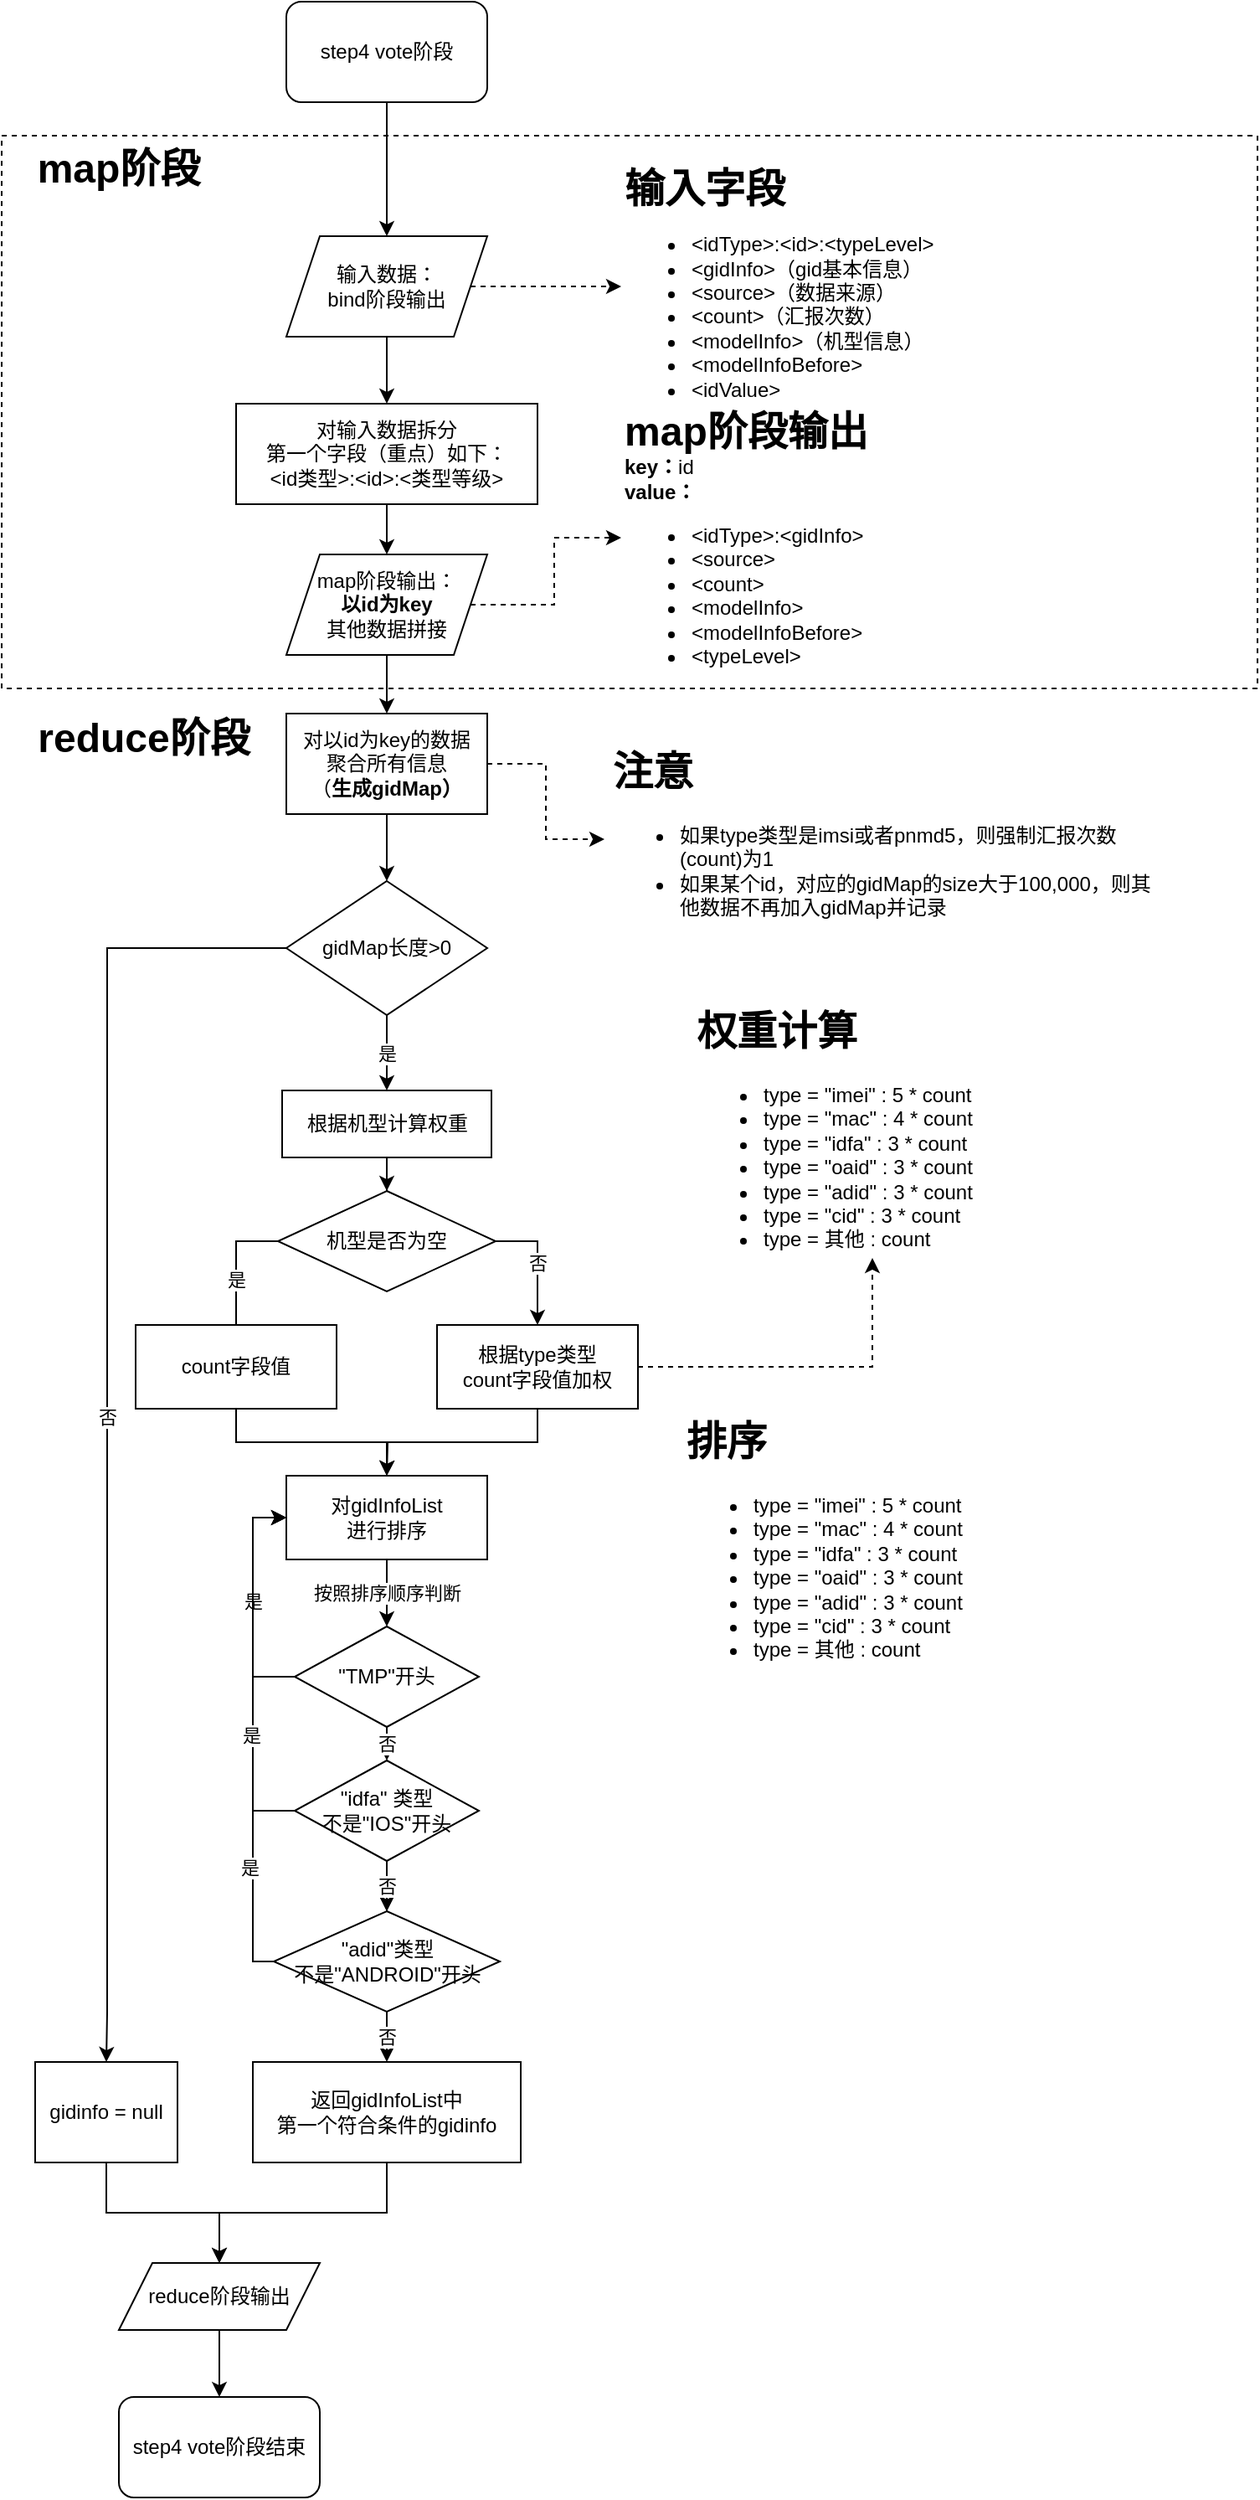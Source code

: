 <mxfile version="13.6.5" type="github">
  <diagram id="2dCJU3s-ya0W76Wx-eeu" name="Page-1">
    <mxGraphModel dx="894" dy="1711" grid="1" gridSize="10" guides="1" tooltips="1" connect="1" arrows="1" fold="1" page="1" pageScale="1" pageWidth="827" pageHeight="1169" math="0" shadow="0">
      <root>
        <mxCell id="0" />
        <mxCell id="1" parent="0" />
        <mxCell id="7Vk1GqJ0Fqkz_hd2wlw9-59" value="" style="rounded=0;whiteSpace=wrap;html=1;dashed=1;fillColor=none;" vertex="1" parent="1">
          <mxGeometry x="10" y="70" width="750" height="330" as="geometry" />
        </mxCell>
        <mxCell id="7Vk1GqJ0Fqkz_hd2wlw9-17" style="edgeStyle=orthogonalEdgeStyle;rounded=0;orthogonalLoop=1;jettySize=auto;html=1;exitX=0.5;exitY=1;exitDx=0;exitDy=0;entryX=0.5;entryY=0;entryDx=0;entryDy=0;" edge="1" parent="1" source="7Vk1GqJ0Fqkz_hd2wlw9-1" target="7Vk1GqJ0Fqkz_hd2wlw9-2">
          <mxGeometry relative="1" as="geometry" />
        </mxCell>
        <mxCell id="7Vk1GqJ0Fqkz_hd2wlw9-1" value="step4 vote阶段" style="rounded=1;whiteSpace=wrap;html=1;" vertex="1" parent="1">
          <mxGeometry x="180" y="-10" width="120" height="60" as="geometry" />
        </mxCell>
        <mxCell id="7Vk1GqJ0Fqkz_hd2wlw9-16" style="edgeStyle=orthogonalEdgeStyle;rounded=0;orthogonalLoop=1;jettySize=auto;html=1;exitX=0.5;exitY=1;exitDx=0;exitDy=0;entryX=0.5;entryY=0;entryDx=0;entryDy=0;" edge="1" parent="1" source="7Vk1GqJ0Fqkz_hd2wlw9-2" target="7Vk1GqJ0Fqkz_hd2wlw9-3">
          <mxGeometry relative="1" as="geometry" />
        </mxCell>
        <mxCell id="7Vk1GqJ0Fqkz_hd2wlw9-60" style="edgeStyle=orthogonalEdgeStyle;rounded=0;orthogonalLoop=1;jettySize=auto;html=1;dashed=1;" edge="1" parent="1" source="7Vk1GqJ0Fqkz_hd2wlw9-2" target="7Vk1GqJ0Fqkz_hd2wlw9-50">
          <mxGeometry relative="1" as="geometry" />
        </mxCell>
        <mxCell id="7Vk1GqJ0Fqkz_hd2wlw9-2" value="输入数据：&lt;br&gt;bind阶段输出" style="shape=parallelogram;perimeter=parallelogramPerimeter;whiteSpace=wrap;html=1;fixedSize=1;" vertex="1" parent="1">
          <mxGeometry x="180" y="130" width="120" height="60" as="geometry" />
        </mxCell>
        <mxCell id="7Vk1GqJ0Fqkz_hd2wlw9-15" style="edgeStyle=orthogonalEdgeStyle;rounded=0;orthogonalLoop=1;jettySize=auto;html=1;exitX=0.5;exitY=1;exitDx=0;exitDy=0;" edge="1" parent="1" source="7Vk1GqJ0Fqkz_hd2wlw9-3" target="7Vk1GqJ0Fqkz_hd2wlw9-4">
          <mxGeometry relative="1" as="geometry" />
        </mxCell>
        <mxCell id="7Vk1GqJ0Fqkz_hd2wlw9-3" value="对输入数据拆分&lt;br&gt;第一个字段（重点）如下：&lt;br&gt;&amp;lt;id类型&amp;gt;:&amp;lt;id&amp;gt;:&amp;lt;类型等级&amp;gt;" style="rounded=0;whiteSpace=wrap;html=1;" vertex="1" parent="1">
          <mxGeometry x="150" y="230" width="180" height="60" as="geometry" />
        </mxCell>
        <mxCell id="7Vk1GqJ0Fqkz_hd2wlw9-14" style="edgeStyle=orthogonalEdgeStyle;rounded=0;orthogonalLoop=1;jettySize=auto;html=1;exitX=0.5;exitY=1;exitDx=0;exitDy=0;" edge="1" parent="1" source="7Vk1GqJ0Fqkz_hd2wlw9-4" target="7Vk1GqJ0Fqkz_hd2wlw9-6">
          <mxGeometry relative="1" as="geometry" />
        </mxCell>
        <mxCell id="7Vk1GqJ0Fqkz_hd2wlw9-55" style="edgeStyle=orthogonalEdgeStyle;rounded=0;orthogonalLoop=1;jettySize=auto;html=1;exitX=1;exitY=0.5;exitDx=0;exitDy=0;dashed=1;" edge="1" parent="1" source="7Vk1GqJ0Fqkz_hd2wlw9-4" target="7Vk1GqJ0Fqkz_hd2wlw9-53">
          <mxGeometry relative="1" as="geometry" />
        </mxCell>
        <mxCell id="7Vk1GqJ0Fqkz_hd2wlw9-4" value="map阶段输出：&lt;br&gt;&lt;b&gt;以id为key&lt;/b&gt;&lt;br&gt;其他数据拼接" style="shape=parallelogram;perimeter=parallelogramPerimeter;whiteSpace=wrap;html=1;fixedSize=1;" vertex="1" parent="1">
          <mxGeometry x="180" y="320" width="120" height="60" as="geometry" />
        </mxCell>
        <mxCell id="7Vk1GqJ0Fqkz_hd2wlw9-13" style="edgeStyle=orthogonalEdgeStyle;rounded=0;orthogonalLoop=1;jettySize=auto;html=1;exitX=0.5;exitY=1;exitDx=0;exitDy=0;entryX=0.5;entryY=0;entryDx=0;entryDy=0;" edge="1" parent="1" source="7Vk1GqJ0Fqkz_hd2wlw9-6" target="7Vk1GqJ0Fqkz_hd2wlw9-7">
          <mxGeometry relative="1" as="geometry" />
        </mxCell>
        <mxCell id="7Vk1GqJ0Fqkz_hd2wlw9-58" style="edgeStyle=orthogonalEdgeStyle;rounded=0;orthogonalLoop=1;jettySize=auto;html=1;dashed=1;" edge="1" parent="1" source="7Vk1GqJ0Fqkz_hd2wlw9-6" target="7Vk1GqJ0Fqkz_hd2wlw9-57">
          <mxGeometry relative="1" as="geometry" />
        </mxCell>
        <mxCell id="7Vk1GqJ0Fqkz_hd2wlw9-6" value="对以id为key的数据&lt;br&gt;聚合所有信息&lt;br&gt;（&lt;b&gt;生成gidMap）&lt;/b&gt;" style="rounded=0;whiteSpace=wrap;html=1;" vertex="1" parent="1">
          <mxGeometry x="180" y="415" width="120" height="60" as="geometry" />
        </mxCell>
        <mxCell id="7Vk1GqJ0Fqkz_hd2wlw9-12" value="是" style="edgeStyle=orthogonalEdgeStyle;rounded=0;orthogonalLoop=1;jettySize=auto;html=1;exitX=0.5;exitY=1;exitDx=0;exitDy=0;" edge="1" parent="1" source="7Vk1GqJ0Fqkz_hd2wlw9-7" target="7Vk1GqJ0Fqkz_hd2wlw9-11">
          <mxGeometry relative="1" as="geometry" />
        </mxCell>
        <mxCell id="7Vk1GqJ0Fqkz_hd2wlw9-43" value="否" style="edgeStyle=orthogonalEdgeStyle;rounded=0;orthogonalLoop=1;jettySize=auto;html=1;exitX=0;exitY=0.5;exitDx=0;exitDy=0;entryX=0.5;entryY=0;entryDx=0;entryDy=0;" edge="1" parent="1" source="7Vk1GqJ0Fqkz_hd2wlw9-7" target="7Vk1GqJ0Fqkz_hd2wlw9-8">
          <mxGeometry relative="1" as="geometry">
            <mxPoint x="100" y="764" as="targetPoint" />
            <Array as="points">
              <mxPoint x="73" y="555" />
              <mxPoint x="73" y="1190" />
            </Array>
          </mxGeometry>
        </mxCell>
        <mxCell id="7Vk1GqJ0Fqkz_hd2wlw9-7" value="gidMap长度&amp;gt;0" style="rhombus;whiteSpace=wrap;html=1;" vertex="1" parent="1">
          <mxGeometry x="180" y="515" width="120" height="80" as="geometry" />
        </mxCell>
        <mxCell id="7Vk1GqJ0Fqkz_hd2wlw9-42" style="edgeStyle=orthogonalEdgeStyle;rounded=0;orthogonalLoop=1;jettySize=auto;html=1;exitX=0.5;exitY=1;exitDx=0;exitDy=0;entryX=0.5;entryY=0;entryDx=0;entryDy=0;" edge="1" parent="1" source="7Vk1GqJ0Fqkz_hd2wlw9-8" target="7Vk1GqJ0Fqkz_hd2wlw9-38">
          <mxGeometry relative="1" as="geometry" />
        </mxCell>
        <mxCell id="7Vk1GqJ0Fqkz_hd2wlw9-8" value="gidinfo = null" style="rounded=0;whiteSpace=wrap;html=1;" vertex="1" parent="1">
          <mxGeometry x="30" y="1220" width="85" height="60" as="geometry" />
        </mxCell>
        <mxCell id="7Vk1GqJ0Fqkz_hd2wlw9-68" style="edgeStyle=orthogonalEdgeStyle;rounded=0;orthogonalLoop=1;jettySize=auto;html=1;exitX=0.5;exitY=1;exitDx=0;exitDy=0;" edge="1" parent="1" source="7Vk1GqJ0Fqkz_hd2wlw9-11" target="7Vk1GqJ0Fqkz_hd2wlw9-66">
          <mxGeometry relative="1" as="geometry" />
        </mxCell>
        <mxCell id="7Vk1GqJ0Fqkz_hd2wlw9-11" value="根据机型计算权重" style="rounded=0;whiteSpace=wrap;html=1;" vertex="1" parent="1">
          <mxGeometry x="177.5" y="640" width="125" height="40" as="geometry" />
        </mxCell>
        <mxCell id="7Vk1GqJ0Fqkz_hd2wlw9-22" value="按照排序顺序判断" style="edgeStyle=orthogonalEdgeStyle;rounded=0;orthogonalLoop=1;jettySize=auto;html=1;exitX=0.5;exitY=1;exitDx=0;exitDy=0;entryX=0.5;entryY=0;entryDx=0;entryDy=0;" edge="1" parent="1" source="7Vk1GqJ0Fqkz_hd2wlw9-18" target="7Vk1GqJ0Fqkz_hd2wlw9-20">
          <mxGeometry relative="1" as="geometry" />
        </mxCell>
        <mxCell id="7Vk1GqJ0Fqkz_hd2wlw9-18" value="对gidInfoList&lt;br&gt;进行排序" style="rounded=0;whiteSpace=wrap;html=1;" vertex="1" parent="1">
          <mxGeometry x="180" y="870" width="120" height="50" as="geometry" />
        </mxCell>
        <mxCell id="7Vk1GqJ0Fqkz_hd2wlw9-26" value="是" style="edgeStyle=orthogonalEdgeStyle;rounded=0;orthogonalLoop=1;jettySize=auto;html=1;exitX=0;exitY=0.5;exitDx=0;exitDy=0;entryX=0;entryY=0.5;entryDx=0;entryDy=0;" edge="1" parent="1" source="7Vk1GqJ0Fqkz_hd2wlw9-20" target="7Vk1GqJ0Fqkz_hd2wlw9-18">
          <mxGeometry relative="1" as="geometry" />
        </mxCell>
        <mxCell id="7Vk1GqJ0Fqkz_hd2wlw9-27" value="否" style="edgeStyle=orthogonalEdgeStyle;rounded=0;orthogonalLoop=1;jettySize=auto;html=1;exitX=0.5;exitY=1;exitDx=0;exitDy=0;entryX=0.5;entryY=0;entryDx=0;entryDy=0;" edge="1" parent="1" source="7Vk1GqJ0Fqkz_hd2wlw9-20" target="7Vk1GqJ0Fqkz_hd2wlw9-24">
          <mxGeometry relative="1" as="geometry" />
        </mxCell>
        <mxCell id="7Vk1GqJ0Fqkz_hd2wlw9-20" value="&quot;TMP&quot;开头" style="rhombus;whiteSpace=wrap;html=1;" vertex="1" parent="1">
          <mxGeometry x="185" y="960" width="110" height="60" as="geometry" />
        </mxCell>
        <mxCell id="7Vk1GqJ0Fqkz_hd2wlw9-32" style="edgeStyle=orthogonalEdgeStyle;rounded=0;orthogonalLoop=1;jettySize=auto;html=1;exitX=0;exitY=0.5;exitDx=0;exitDy=0;entryX=0;entryY=0.5;entryDx=0;entryDy=0;" edge="1" parent="1" source="7Vk1GqJ0Fqkz_hd2wlw9-23" target="7Vk1GqJ0Fqkz_hd2wlw9-18">
          <mxGeometry relative="1" as="geometry">
            <mxPoint x="178" y="910" as="targetPoint" />
            <Array as="points">
              <mxPoint x="160" y="1160" />
              <mxPoint x="160" y="895" />
            </Array>
          </mxGeometry>
        </mxCell>
        <mxCell id="7Vk1GqJ0Fqkz_hd2wlw9-33" value="是" style="edgeLabel;html=1;align=center;verticalAlign=middle;resizable=0;points=[];" vertex="1" connectable="0" parent="7Vk1GqJ0Fqkz_hd2wlw9-32">
          <mxGeometry x="-0.539" y="2" relative="1" as="geometry">
            <mxPoint as="offset" />
          </mxGeometry>
        </mxCell>
        <mxCell id="7Vk1GqJ0Fqkz_hd2wlw9-79" value="否" style="edgeStyle=orthogonalEdgeStyle;rounded=0;orthogonalLoop=1;jettySize=auto;html=1;exitX=0.5;exitY=1;exitDx=0;exitDy=0;entryX=0.5;entryY=0;entryDx=0;entryDy=0;" edge="1" parent="1" source="7Vk1GqJ0Fqkz_hd2wlw9-23" target="7Vk1GqJ0Fqkz_hd2wlw9-36">
          <mxGeometry relative="1" as="geometry" />
        </mxCell>
        <mxCell id="7Vk1GqJ0Fqkz_hd2wlw9-23" value="&quot;adid&quot;类型&lt;br&gt;不是&quot;ANDROID&quot;开头" style="rhombus;whiteSpace=wrap;html=1;" vertex="1" parent="1">
          <mxGeometry x="172.5" y="1130" width="135" height="60" as="geometry" />
        </mxCell>
        <mxCell id="7Vk1GqJ0Fqkz_hd2wlw9-28" style="edgeStyle=orthogonalEdgeStyle;rounded=0;orthogonalLoop=1;jettySize=auto;html=1;exitX=0;exitY=0.5;exitDx=0;exitDy=0;entryX=0;entryY=0.5;entryDx=0;entryDy=0;" edge="1" parent="1" source="7Vk1GqJ0Fqkz_hd2wlw9-24" target="7Vk1GqJ0Fqkz_hd2wlw9-18">
          <mxGeometry relative="1" as="geometry">
            <Array as="points">
              <mxPoint x="160" y="1070" />
              <mxPoint x="160" y="895" />
            </Array>
          </mxGeometry>
        </mxCell>
        <mxCell id="7Vk1GqJ0Fqkz_hd2wlw9-29" value="是" style="edgeLabel;html=1;align=center;verticalAlign=middle;resizable=0;points=[];" vertex="1" connectable="0" parent="7Vk1GqJ0Fqkz_hd2wlw9-28">
          <mxGeometry x="-0.364" y="1" relative="1" as="geometry">
            <mxPoint as="offset" />
          </mxGeometry>
        </mxCell>
        <mxCell id="7Vk1GqJ0Fqkz_hd2wlw9-30" style="edgeStyle=orthogonalEdgeStyle;rounded=0;orthogonalLoop=1;jettySize=auto;html=1;exitX=0.5;exitY=1;exitDx=0;exitDy=0;" edge="1" parent="1" source="7Vk1GqJ0Fqkz_hd2wlw9-24" target="7Vk1GqJ0Fqkz_hd2wlw9-23">
          <mxGeometry relative="1" as="geometry" />
        </mxCell>
        <mxCell id="7Vk1GqJ0Fqkz_hd2wlw9-31" value="否" style="edgeStyle=orthogonalEdgeStyle;rounded=0;orthogonalLoop=1;jettySize=auto;html=1;" edge="1" parent="1" source="7Vk1GqJ0Fqkz_hd2wlw9-24" target="7Vk1GqJ0Fqkz_hd2wlw9-23">
          <mxGeometry relative="1" as="geometry" />
        </mxCell>
        <mxCell id="7Vk1GqJ0Fqkz_hd2wlw9-24" value="&quot;idfa&quot; 类型&lt;br&gt;不是&quot;IOS&quot;开头" style="rhombus;whiteSpace=wrap;html=1;" vertex="1" parent="1">
          <mxGeometry x="185" y="1040" width="110" height="60" as="geometry" />
        </mxCell>
        <mxCell id="7Vk1GqJ0Fqkz_hd2wlw9-39" style="edgeStyle=orthogonalEdgeStyle;rounded=0;orthogonalLoop=1;jettySize=auto;html=1;exitX=0.5;exitY=1;exitDx=0;exitDy=0;" edge="1" parent="1" source="7Vk1GqJ0Fqkz_hd2wlw9-36" target="7Vk1GqJ0Fqkz_hd2wlw9-38">
          <mxGeometry relative="1" as="geometry" />
        </mxCell>
        <mxCell id="7Vk1GqJ0Fqkz_hd2wlw9-36" value="&lt;span&gt;返回gidInfoList中&lt;/span&gt;&lt;br&gt;&lt;span&gt;第一个符合条件的gidinfo&lt;/span&gt;" style="whiteSpace=wrap;html=1;" vertex="1" parent="1">
          <mxGeometry x="160" y="1220" width="160" height="60" as="geometry" />
        </mxCell>
        <mxCell id="7Vk1GqJ0Fqkz_hd2wlw9-41" style="edgeStyle=orthogonalEdgeStyle;rounded=0;orthogonalLoop=1;jettySize=auto;html=1;exitX=0.5;exitY=1;exitDx=0;exitDy=0;entryX=0.5;entryY=0;entryDx=0;entryDy=0;" edge="1" parent="1" source="7Vk1GqJ0Fqkz_hd2wlw9-38" target="7Vk1GqJ0Fqkz_hd2wlw9-40">
          <mxGeometry relative="1" as="geometry" />
        </mxCell>
        <mxCell id="7Vk1GqJ0Fqkz_hd2wlw9-38" value="reduce阶段输出" style="shape=parallelogram;perimeter=parallelogramPerimeter;whiteSpace=wrap;html=1;fixedSize=1;" vertex="1" parent="1">
          <mxGeometry x="80" y="1340" width="120" height="40" as="geometry" />
        </mxCell>
        <mxCell id="7Vk1GqJ0Fqkz_hd2wlw9-40" value="step4 vote阶段结束" style="rounded=1;whiteSpace=wrap;html=1;" vertex="1" parent="1">
          <mxGeometry x="80" y="1420" width="120" height="60" as="geometry" />
        </mxCell>
        <mxCell id="7Vk1GqJ0Fqkz_hd2wlw9-50" value="&lt;div&gt;&lt;b&gt;&lt;font style=&quot;font-size: 24px&quot;&gt;输入字段&lt;/font&gt;&lt;/b&gt;&lt;/div&gt;&lt;ul&gt;&lt;li&gt;&amp;lt;idType&amp;gt;:&amp;lt;id&amp;gt;:&amp;lt;typeLevel&amp;gt;&lt;br&gt;&lt;/li&gt;&lt;li&gt;&amp;lt;gidInfo&amp;gt;（gid基本信息）&lt;/li&gt;&lt;li&gt;&amp;lt;source&amp;gt;（数据来源）&lt;/li&gt;&lt;li&gt;&amp;lt;count&amp;gt;（汇报次数）&lt;/li&gt;&lt;li&gt;&amp;lt;modelInfo&amp;gt;（机型信息）&lt;/li&gt;&lt;li&gt;&amp;lt;modelInfoBefore&amp;gt;&lt;/li&gt;&lt;li&gt;&amp;lt;idValue&amp;gt;&lt;br&gt;&lt;/li&gt;&lt;/ul&gt;" style="text;strokeColor=none;fillColor=none;html=1;whiteSpace=wrap;verticalAlign=middle;overflow=hidden;" vertex="1" parent="1">
          <mxGeometry x="380" y="85" width="210" height="150" as="geometry" />
        </mxCell>
        <mxCell id="7Vk1GqJ0Fqkz_hd2wlw9-53" value="&lt;div&gt;&lt;font style=&quot;font-size: 24px&quot;&gt;&lt;b&gt;map阶段输出&lt;/b&gt;&lt;/font&gt;&lt;/div&gt;&lt;div&gt;&lt;b&gt;key：&lt;/b&gt;id&lt;/div&gt;&lt;div&gt;&lt;b&gt;value：&lt;/b&gt;&lt;/div&gt;&lt;ul&gt;&lt;li&gt;&amp;lt;idType&amp;gt;:&amp;lt;gidInfo&amp;gt;&lt;/li&gt;&lt;li&gt;&amp;lt;source&amp;gt;&lt;/li&gt;&lt;li&gt;&amp;lt;count&amp;gt;&lt;/li&gt;&lt;li&gt;&amp;lt;modelInfo&amp;gt;&lt;/li&gt;&lt;li&gt;&amp;lt;modelInfoBefore&amp;gt;&lt;/li&gt;&lt;li&gt;&amp;lt;typeLevel&amp;gt;&lt;br&gt;&lt;/li&gt;&lt;/ul&gt;" style="text;strokeColor=none;fillColor=none;html=1;whiteSpace=wrap;verticalAlign=middle;overflow=hidden;" vertex="1" parent="1">
          <mxGeometry x="380" y="230" width="220" height="160" as="geometry" />
        </mxCell>
        <mxCell id="7Vk1GqJ0Fqkz_hd2wlw9-57" value="&lt;h1&gt;注意&lt;/h1&gt;&lt;p&gt;&lt;/p&gt;&lt;ul&gt;&lt;li&gt;如果type类型是imsi或者pnmd5，则强制汇报次数(count)为1&lt;/li&gt;&lt;li&gt;如果某个id，对应的gidMap的size大于100,000，则其他数据不再加入gidMap并记录&lt;/li&gt;&lt;/ul&gt;&lt;p&gt;&lt;/p&gt;" style="text;html=1;strokeColor=none;fillColor=none;spacing=5;spacingTop=-20;whiteSpace=wrap;overflow=hidden;rounded=0;" vertex="1" parent="1">
          <mxGeometry x="370" y="430" width="330" height="120" as="geometry" />
        </mxCell>
        <mxCell id="7Vk1GqJ0Fqkz_hd2wlw9-63" value="&lt;font style=&quot;font-size: 24px&quot;&gt;&lt;b&gt;map阶段&lt;/b&gt;&lt;/font&gt;" style="text;html=1;strokeColor=none;fillColor=none;align=center;verticalAlign=middle;whiteSpace=wrap;rounded=0;dashed=1;" vertex="1" parent="1">
          <mxGeometry x="15" y="80" width="130" height="20" as="geometry" />
        </mxCell>
        <mxCell id="7Vk1GqJ0Fqkz_hd2wlw9-65" value="&lt;font style=&quot;font-size: 24px&quot;&gt;&lt;b&gt;reduce阶段&lt;/b&gt;&lt;/font&gt;" style="text;html=1;strokeColor=none;fillColor=none;align=center;verticalAlign=middle;whiteSpace=wrap;rounded=0;dashed=1;" vertex="1" parent="1">
          <mxGeometry x="30" y="420" width="130" height="20" as="geometry" />
        </mxCell>
        <mxCell id="7Vk1GqJ0Fqkz_hd2wlw9-69" value="否" style="edgeStyle=orthogonalEdgeStyle;rounded=0;orthogonalLoop=1;jettySize=auto;html=1;exitX=1;exitY=0.5;exitDx=0;exitDy=0;entryX=0.5;entryY=0;entryDx=0;entryDy=0;" edge="1" parent="1" source="7Vk1GqJ0Fqkz_hd2wlw9-66" target="7Vk1GqJ0Fqkz_hd2wlw9-67">
          <mxGeometry relative="1" as="geometry" />
        </mxCell>
        <mxCell id="7Vk1GqJ0Fqkz_hd2wlw9-72" value="是" style="edgeStyle=orthogonalEdgeStyle;rounded=0;orthogonalLoop=1;jettySize=auto;html=1;entryX=0.5;entryY=0;entryDx=0;entryDy=0;" edge="1" parent="1" source="7Vk1GqJ0Fqkz_hd2wlw9-66" target="7Vk1GqJ0Fqkz_hd2wlw9-70">
          <mxGeometry relative="1" as="geometry">
            <mxPoint x="110" y="780" as="targetPoint" />
            <Array as="points">
              <mxPoint x="150" y="730" />
              <mxPoint x="150" y="790" />
            </Array>
          </mxGeometry>
        </mxCell>
        <mxCell id="7Vk1GqJ0Fqkz_hd2wlw9-66" value="机型是否为空" style="rhombus;whiteSpace=wrap;html=1;" vertex="1" parent="1">
          <mxGeometry x="175" y="700" width="130" height="60" as="geometry" />
        </mxCell>
        <mxCell id="7Vk1GqJ0Fqkz_hd2wlw9-74" style="edgeStyle=orthogonalEdgeStyle;rounded=0;orthogonalLoop=1;jettySize=auto;html=1;exitX=0.5;exitY=1;exitDx=0;exitDy=0;" edge="1" parent="1" source="7Vk1GqJ0Fqkz_hd2wlw9-67">
          <mxGeometry relative="1" as="geometry">
            <mxPoint x="240" y="870" as="targetPoint" />
          </mxGeometry>
        </mxCell>
        <mxCell id="7Vk1GqJ0Fqkz_hd2wlw9-76" style="edgeStyle=orthogonalEdgeStyle;rounded=0;orthogonalLoop=1;jettySize=auto;html=1;exitX=1;exitY=0.5;exitDx=0;exitDy=0;dashed=1;" edge="1" parent="1" source="7Vk1GqJ0Fqkz_hd2wlw9-67" target="7Vk1GqJ0Fqkz_hd2wlw9-75">
          <mxGeometry relative="1" as="geometry" />
        </mxCell>
        <mxCell id="7Vk1GqJ0Fqkz_hd2wlw9-67" value="根据type类型&lt;br&gt;count字段值加权" style="rounded=0;whiteSpace=wrap;html=1;fillColor=#ffffff;" vertex="1" parent="1">
          <mxGeometry x="270" y="780" width="120" height="50" as="geometry" />
        </mxCell>
        <mxCell id="7Vk1GqJ0Fqkz_hd2wlw9-73" style="edgeStyle=orthogonalEdgeStyle;rounded=0;orthogonalLoop=1;jettySize=auto;html=1;exitX=0.5;exitY=1;exitDx=0;exitDy=0;" edge="1" parent="1" source="7Vk1GqJ0Fqkz_hd2wlw9-70" target="7Vk1GqJ0Fqkz_hd2wlw9-18">
          <mxGeometry relative="1" as="geometry" />
        </mxCell>
        <mxCell id="7Vk1GqJ0Fqkz_hd2wlw9-70" value="count字段值" style="rounded=0;whiteSpace=wrap;html=1;fillColor=#ffffff;" vertex="1" parent="1">
          <mxGeometry x="90" y="780" width="120" height="50" as="geometry" />
        </mxCell>
        <mxCell id="7Vk1GqJ0Fqkz_hd2wlw9-75" value="&lt;h1&gt;权重计算&lt;/h1&gt;&lt;p&gt;&lt;/p&gt;&lt;ul&gt;&lt;li&gt;&lt;span&gt;type = &quot;imei&quot; : 5 * count&lt;/span&gt;&lt;br&gt;&lt;/li&gt;&lt;li&gt;type = &quot;mac&quot; : 4 * count&lt;/li&gt;&lt;li&gt;type = &quot;idfa&quot; : 3 * count&lt;/li&gt;&lt;li&gt;type = &quot;oaid&quot; : 3 * count&lt;/li&gt;&lt;li&gt;type = &quot;adid&quot; : 3 * count&lt;/li&gt;&lt;li&gt;type = &quot;cid&quot; : 3 * count&lt;/li&gt;&lt;li&gt;type = 其他 : count&lt;/li&gt;&lt;/ul&gt;&lt;p&gt;&lt;/p&gt;" style="text;html=1;strokeColor=none;fillColor=none;spacing=5;spacingTop=-20;whiteSpace=wrap;overflow=hidden;rounded=0;" vertex="1" parent="1">
          <mxGeometry x="420" y="585" width="220" height="155" as="geometry" />
        </mxCell>
        <mxCell id="7Vk1GqJ0Fqkz_hd2wlw9-82" value="&lt;h1&gt;排序&lt;/h1&gt;&lt;ul&gt;&lt;li&gt;type = &quot;imei&quot; : 5 * count&lt;/li&gt;&lt;li&gt;type = &quot;mac&quot; : 4 * count&lt;/li&gt;&lt;li&gt;type = &quot;idfa&quot; : 3 * count&lt;/li&gt;&lt;li&gt;type = &quot;oaid&quot; : 3 * count&lt;/li&gt;&lt;li&gt;type = &quot;adid&quot; : 3 * count&lt;/li&gt;&lt;li&gt;type = &quot;cid&quot; : 3 * count&lt;/li&gt;&lt;li&gt;type = 其他 : count&lt;/li&gt;&lt;/ul&gt;&lt;p&gt;&lt;/p&gt;" style="text;html=1;strokeColor=none;fillColor=none;spacing=5;spacingTop=-20;whiteSpace=wrap;overflow=hidden;rounded=0;" vertex="1" parent="1">
          <mxGeometry x="414" y="830" width="220" height="180" as="geometry" />
        </mxCell>
      </root>
    </mxGraphModel>
  </diagram>
</mxfile>
